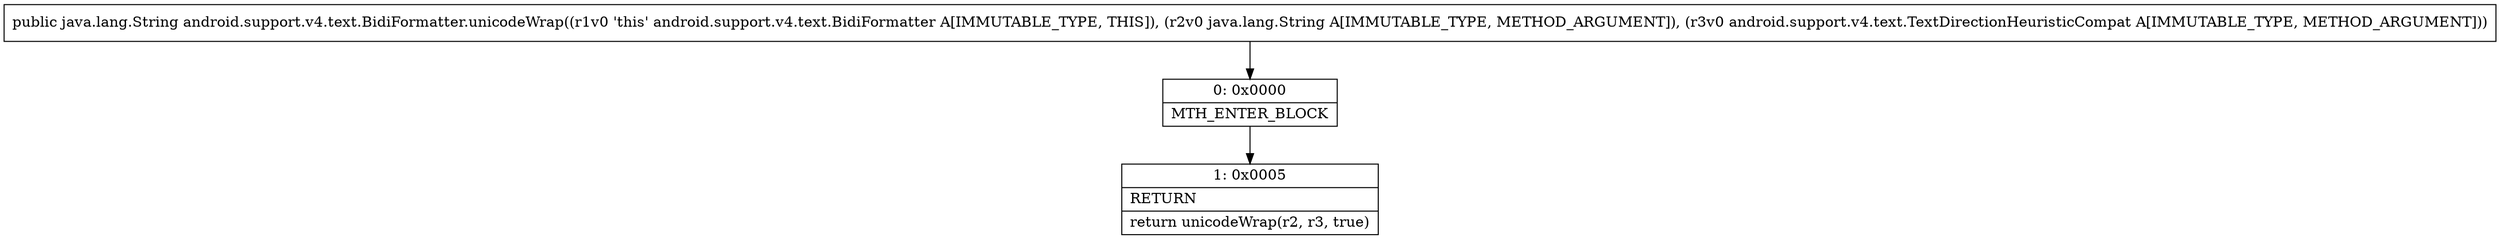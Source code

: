 digraph "CFG forandroid.support.v4.text.BidiFormatter.unicodeWrap(Ljava\/lang\/String;Landroid\/support\/v4\/text\/TextDirectionHeuristicCompat;)Ljava\/lang\/String;" {
Node_0 [shape=record,label="{0\:\ 0x0000|MTH_ENTER_BLOCK\l}"];
Node_1 [shape=record,label="{1\:\ 0x0005|RETURN\l|return unicodeWrap(r2, r3, true)\l}"];
MethodNode[shape=record,label="{public java.lang.String android.support.v4.text.BidiFormatter.unicodeWrap((r1v0 'this' android.support.v4.text.BidiFormatter A[IMMUTABLE_TYPE, THIS]), (r2v0 java.lang.String A[IMMUTABLE_TYPE, METHOD_ARGUMENT]), (r3v0 android.support.v4.text.TextDirectionHeuristicCompat A[IMMUTABLE_TYPE, METHOD_ARGUMENT])) }"];
MethodNode -> Node_0;
Node_0 -> Node_1;
}

